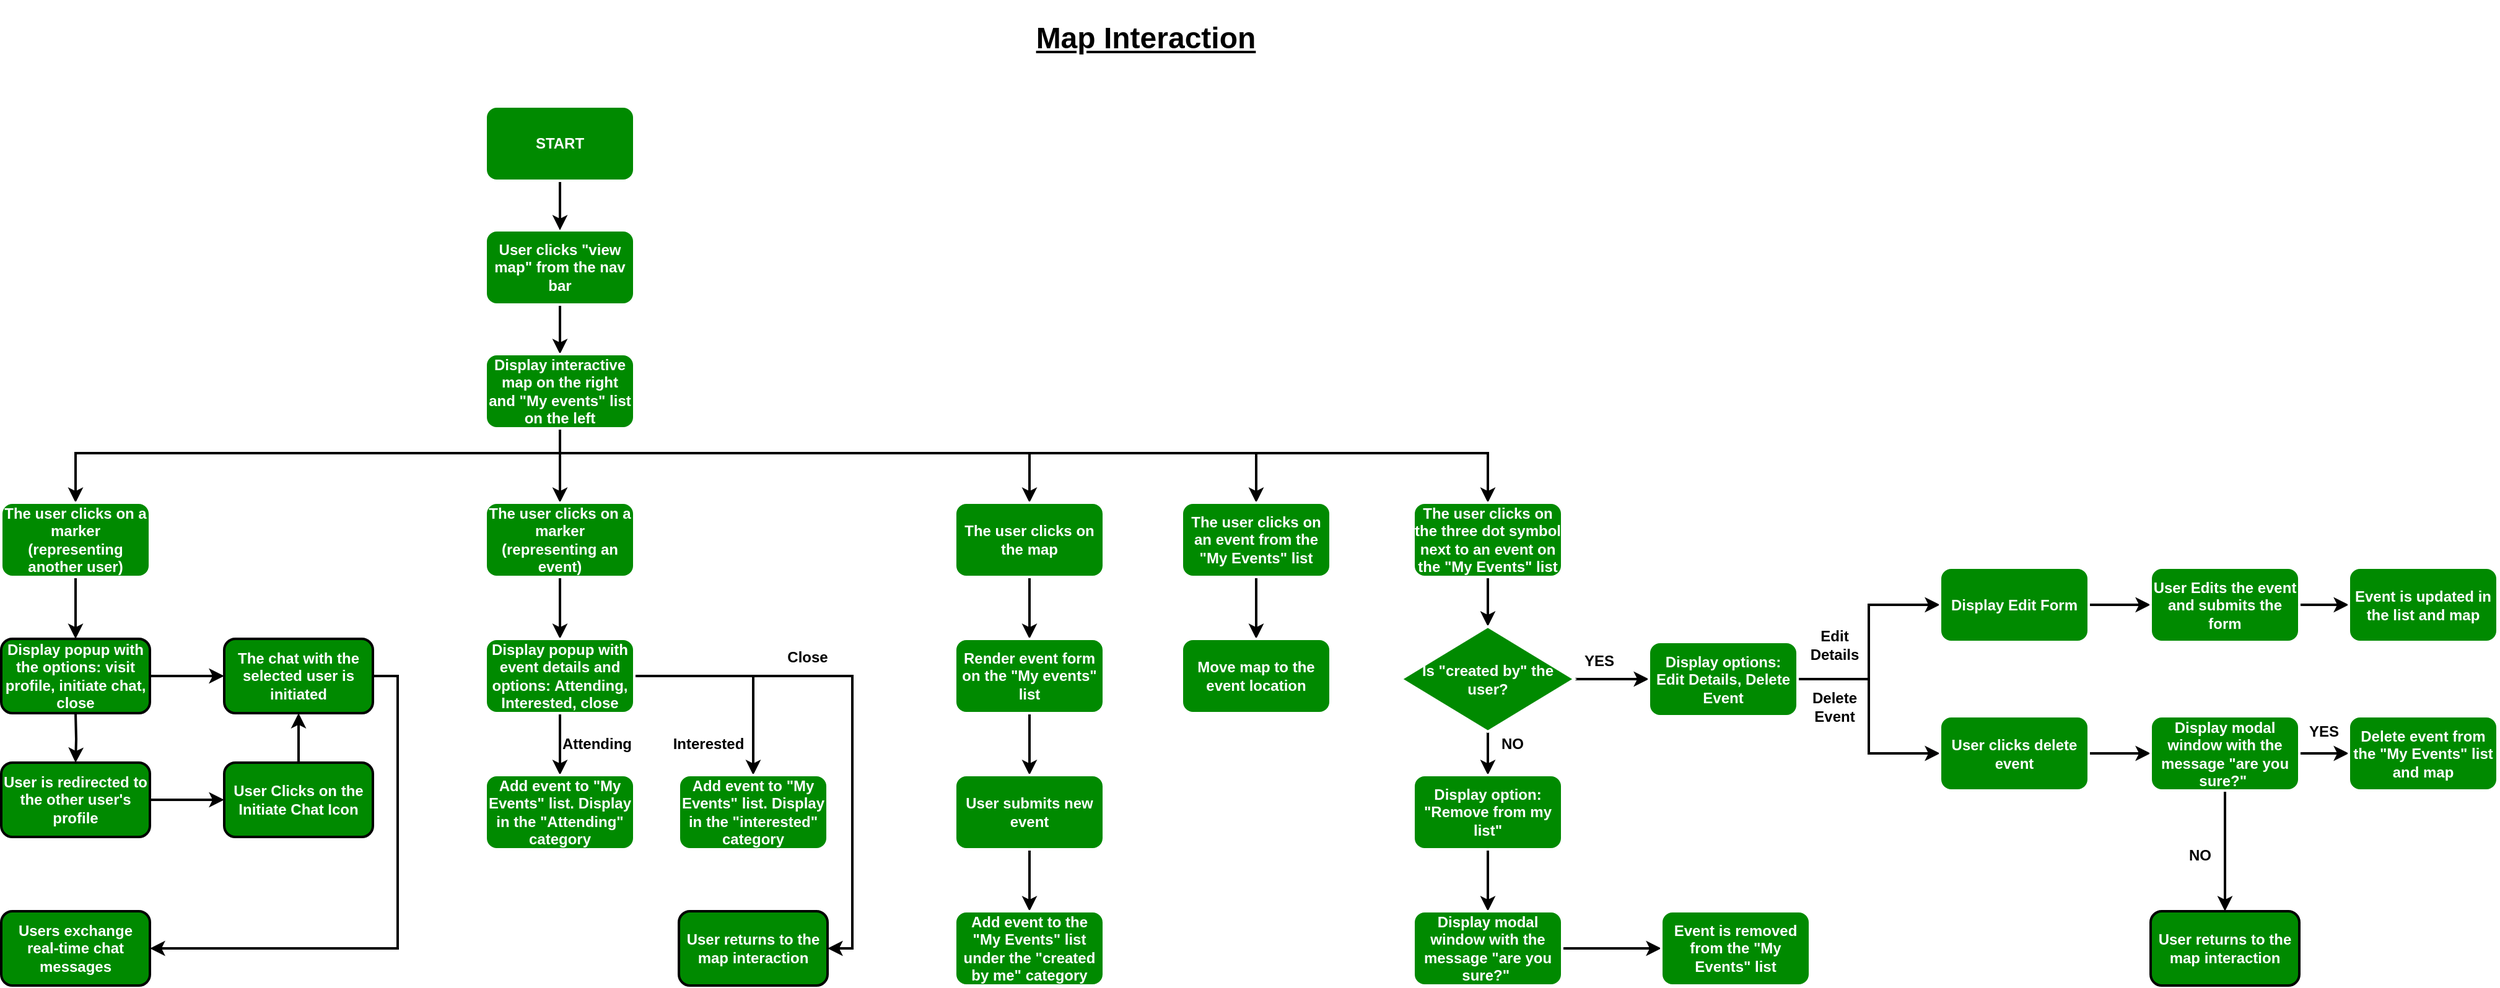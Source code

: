 <mxfile version="21.6.8" type="device">
  <diagram id="C5RBs43oDa-KdzZeNtuy" name="Page-1">
    <mxGraphModel dx="1430" dy="830" grid="1" gridSize="10" guides="1" tooltips="1" connect="1" arrows="1" fold="1" page="1" pageScale="1" pageWidth="2339" pageHeight="3300" math="0" shadow="0">
      <root>
        <mxCell id="WIyWlLk6GJQsqaUBKTNV-0" />
        <mxCell id="WIyWlLk6GJQsqaUBKTNV-1" parent="WIyWlLk6GJQsqaUBKTNV-0" />
        <mxCell id="cYiu2tUt7WA_hPtLnq-O-2" value="" style="edgeStyle=orthogonalEdgeStyle;rounded=0;orthogonalLoop=1;jettySize=auto;html=1;strokeWidth=2;" parent="WIyWlLk6GJQsqaUBKTNV-1" source="cYiu2tUt7WA_hPtLnq-O-0" target="cYiu2tUt7WA_hPtLnq-O-1" edge="1">
          <mxGeometry relative="1" as="geometry" />
        </mxCell>
        <mxCell id="cYiu2tUt7WA_hPtLnq-O-0" value="&lt;b&gt;User clicks &quot;view map&quot; from the nav bar&lt;/b&gt;" style="rounded=1;whiteSpace=wrap;html=1;fillColor=#008a00;fontColor=#ffffff;strokeColor=#FFFFFF;strokeWidth=2;" parent="WIyWlLk6GJQsqaUBKTNV-1" vertex="1">
          <mxGeometry x="636" y="190" width="120" height="60" as="geometry" />
        </mxCell>
        <mxCell id="cYiu2tUt7WA_hPtLnq-O-87" style="edgeStyle=orthogonalEdgeStyle;rounded=0;orthogonalLoop=1;jettySize=auto;html=1;exitX=0.5;exitY=1;exitDx=0;exitDy=0;entryX=0.5;entryY=0;entryDx=0;entryDy=0;strokeWidth=2;" parent="WIyWlLk6GJQsqaUBKTNV-1" source="cYiu2tUt7WA_hPtLnq-O-1" target="cYiu2tUt7WA_hPtLnq-O-3" edge="1">
          <mxGeometry relative="1" as="geometry">
            <Array as="points">
              <mxPoint x="696" y="370" />
              <mxPoint x="305" y="370" />
            </Array>
          </mxGeometry>
        </mxCell>
        <mxCell id="cYiu2tUt7WA_hPtLnq-O-88" style="edgeStyle=orthogonalEdgeStyle;rounded=0;orthogonalLoop=1;jettySize=auto;html=1;exitX=0.5;exitY=1;exitDx=0;exitDy=0;entryX=0.5;entryY=0;entryDx=0;entryDy=0;strokeWidth=2;" parent="WIyWlLk6GJQsqaUBKTNV-1" source="cYiu2tUt7WA_hPtLnq-O-1" target="cYiu2tUt7WA_hPtLnq-O-43" edge="1">
          <mxGeometry relative="1" as="geometry" />
        </mxCell>
        <mxCell id="cYiu2tUt7WA_hPtLnq-O-114" style="edgeStyle=orthogonalEdgeStyle;rounded=0;orthogonalLoop=1;jettySize=auto;html=1;exitX=0.5;exitY=1;exitDx=0;exitDy=0;entryX=0.5;entryY=0;entryDx=0;entryDy=0;strokeWidth=2;" parent="WIyWlLk6GJQsqaUBKTNV-1" source="cYiu2tUt7WA_hPtLnq-O-1" target="cYiu2tUt7WA_hPtLnq-O-50" edge="1">
          <mxGeometry relative="1" as="geometry">
            <Array as="points">
              <mxPoint x="696" y="370" />
              <mxPoint x="1075" y="370" />
            </Array>
          </mxGeometry>
        </mxCell>
        <mxCell id="cYiu2tUt7WA_hPtLnq-O-115" style="edgeStyle=orthogonalEdgeStyle;rounded=0;orthogonalLoop=1;jettySize=auto;html=1;exitX=0.5;exitY=1;exitDx=0;exitDy=0;entryX=0.5;entryY=0;entryDx=0;entryDy=0;strokeWidth=2;" parent="WIyWlLk6GJQsqaUBKTNV-1" source="cYiu2tUt7WA_hPtLnq-O-1" target="cYiu2tUt7WA_hPtLnq-O-42" edge="1">
          <mxGeometry relative="1" as="geometry">
            <Array as="points">
              <mxPoint x="696" y="370" />
              <mxPoint x="1258" y="370" />
            </Array>
          </mxGeometry>
        </mxCell>
        <mxCell id="cYiu2tUt7WA_hPtLnq-O-116" style="edgeStyle=orthogonalEdgeStyle;rounded=0;orthogonalLoop=1;jettySize=auto;html=1;exitX=0.5;exitY=1;exitDx=0;exitDy=0;entryX=0.5;entryY=0;entryDx=0;entryDy=0;strokeWidth=2;" parent="WIyWlLk6GJQsqaUBKTNV-1" source="cYiu2tUt7WA_hPtLnq-O-1" target="cYiu2tUt7WA_hPtLnq-O-89" edge="1">
          <mxGeometry relative="1" as="geometry">
            <Array as="points">
              <mxPoint x="696" y="370" />
              <mxPoint x="1445" y="370" />
            </Array>
          </mxGeometry>
        </mxCell>
        <mxCell id="cYiu2tUt7WA_hPtLnq-O-1" value="&lt;b&gt;Display interactive map on the right and &quot;My events&quot; list on the left&lt;/b&gt;" style="rounded=1;whiteSpace=wrap;html=1;fillColor=#008a00;fontColor=#ffffff;strokeColor=#FFFFFF;strokeWidth=2;" parent="WIyWlLk6GJQsqaUBKTNV-1" vertex="1">
          <mxGeometry x="636" y="290" width="120" height="60" as="geometry" />
        </mxCell>
        <mxCell id="cYiu2tUt7WA_hPtLnq-O-47" style="edgeStyle=orthogonalEdgeStyle;rounded=0;orthogonalLoop=1;jettySize=auto;html=1;exitX=0.5;exitY=1;exitDx=0;exitDy=0;entryX=0.5;entryY=0;entryDx=0;entryDy=0;strokeWidth=2;" parent="WIyWlLk6GJQsqaUBKTNV-1" source="cYiu2tUt7WA_hPtLnq-O-3" target="cYiu2tUt7WA_hPtLnq-O-21" edge="1">
          <mxGeometry relative="1" as="geometry" />
        </mxCell>
        <mxCell id="cYiu2tUt7WA_hPtLnq-O-3" value="&lt;b&gt;The user clicks on a marker (representing another user)&lt;/b&gt;" style="rounded=1;whiteSpace=wrap;html=1;fillColor=#008a00;fontColor=#ffffff;strokeColor=#FFFFFF;strokeWidth=2;" parent="WIyWlLk6GJQsqaUBKTNV-1" vertex="1">
          <mxGeometry x="245" y="410" width="120" height="60" as="geometry" />
        </mxCell>
        <mxCell id="cYiu2tUt7WA_hPtLnq-O-5" value="&lt;h1&gt;Map Interaction&lt;/h1&gt;" style="text;strokeColor=none;align=center;fillColor=none;html=1;verticalAlign=middle;whiteSpace=wrap;rounded=0;fontStyle=4;strokeWidth=2;" parent="WIyWlLk6GJQsqaUBKTNV-1" vertex="1">
          <mxGeometry x="1051" y="20" width="236" height="30" as="geometry" />
        </mxCell>
        <mxCell id="cYiu2tUt7WA_hPtLnq-O-9" value="" style="edgeStyle=orthogonalEdgeStyle;rounded=0;orthogonalLoop=1;jettySize=auto;html=1;strokeWidth=2;" parent="WIyWlLk6GJQsqaUBKTNV-1" source="cYiu2tUt7WA_hPtLnq-O-7" target="cYiu2tUt7WA_hPtLnq-O-0" edge="1">
          <mxGeometry relative="1" as="geometry" />
        </mxCell>
        <mxCell id="cYiu2tUt7WA_hPtLnq-O-7" value="&lt;b&gt;START&lt;/b&gt;" style="rounded=1;whiteSpace=wrap;html=1;fillColor=#008a00;fontColor=#ffffff;strokeColor=#FFFFFF;strokeWidth=2;" parent="WIyWlLk6GJQsqaUBKTNV-1" vertex="1">
          <mxGeometry x="636" y="90" width="120" height="60" as="geometry" />
        </mxCell>
        <mxCell id="cYiu2tUt7WA_hPtLnq-O-21" value="&lt;b&gt;Display popup with the options: visit profile, initiate chat, close&lt;/b&gt;" style="rounded=1;whiteSpace=wrap;html=1;strokeColor=default;fillColor=#008a00;fontColor=#ffffff;strokeWidth=2;" parent="WIyWlLk6GJQsqaUBKTNV-1" vertex="1">
          <mxGeometry x="245" y="520" width="120" height="60" as="geometry" />
        </mxCell>
        <mxCell id="cYiu2tUt7WA_hPtLnq-O-40" value="&lt;b&gt;User returns to the map interaction&lt;/b&gt;" style="rounded=1;whiteSpace=wrap;html=1;strokeColor=default;fillColor=#008a00;fontColor=#ffffff;strokeWidth=2;" parent="WIyWlLk6GJQsqaUBKTNV-1" vertex="1">
          <mxGeometry x="792" y="740" width="120" height="60" as="geometry" />
        </mxCell>
        <mxCell id="cYiu2tUt7WA_hPtLnq-O-83" value="" style="edgeStyle=orthogonalEdgeStyle;rounded=0;orthogonalLoop=1;jettySize=auto;html=1;strokeWidth=2;" parent="WIyWlLk6GJQsqaUBKTNV-1" source="cYiu2tUt7WA_hPtLnq-O-42" target="cYiu2tUt7WA_hPtLnq-O-82" edge="1">
          <mxGeometry relative="1" as="geometry" />
        </mxCell>
        <mxCell id="cYiu2tUt7WA_hPtLnq-O-42" value="&lt;b&gt;The user clicks on an event from the &quot;My Events&quot; list&lt;/b&gt;" style="rounded=1;whiteSpace=wrap;html=1;fillColor=#008a00;fontColor=#ffffff;strokeColor=#FFFFFF;strokeWidth=2;" parent="WIyWlLk6GJQsqaUBKTNV-1" vertex="1">
          <mxGeometry x="1198" y="410" width="120" height="60" as="geometry" />
        </mxCell>
        <mxCell id="cYiu2tUt7WA_hPtLnq-O-49" value="" style="edgeStyle=orthogonalEdgeStyle;rounded=0;orthogonalLoop=1;jettySize=auto;html=1;strokeWidth=2;" parent="WIyWlLk6GJQsqaUBKTNV-1" source="cYiu2tUt7WA_hPtLnq-O-43" target="cYiu2tUt7WA_hPtLnq-O-48" edge="1">
          <mxGeometry relative="1" as="geometry" />
        </mxCell>
        <mxCell id="cYiu2tUt7WA_hPtLnq-O-43" value="&lt;b&gt;The user clicks on a marker (representing an event)&lt;/b&gt;" style="rounded=1;whiteSpace=wrap;html=1;fillColor=#008a00;fontColor=#ffffff;strokeColor=#FFFFFF;strokeWidth=2;" parent="WIyWlLk6GJQsqaUBKTNV-1" vertex="1">
          <mxGeometry x="636" y="410" width="120" height="60" as="geometry" />
        </mxCell>
        <mxCell id="cYiu2tUt7WA_hPtLnq-O-54" value="" style="edgeStyle=orthogonalEdgeStyle;rounded=0;orthogonalLoop=1;jettySize=auto;html=1;strokeWidth=2;" parent="WIyWlLk6GJQsqaUBKTNV-1" source="cYiu2tUt7WA_hPtLnq-O-48" target="cYiu2tUt7WA_hPtLnq-O-53" edge="1">
          <mxGeometry relative="1" as="geometry" />
        </mxCell>
        <mxCell id="cYiu2tUt7WA_hPtLnq-O-57" value="" style="edgeStyle=orthogonalEdgeStyle;rounded=0;orthogonalLoop=1;jettySize=auto;html=1;strokeWidth=2;" parent="WIyWlLk6GJQsqaUBKTNV-1" source="cYiu2tUt7WA_hPtLnq-O-48" target="cYiu2tUt7WA_hPtLnq-O-56" edge="1">
          <mxGeometry relative="1" as="geometry" />
        </mxCell>
        <mxCell id="cYiu2tUt7WA_hPtLnq-O-62" style="edgeStyle=orthogonalEdgeStyle;rounded=0;orthogonalLoop=1;jettySize=auto;html=1;exitX=1;exitY=0.5;exitDx=0;exitDy=0;entryX=1;entryY=0.5;entryDx=0;entryDy=0;strokeWidth=2;" parent="WIyWlLk6GJQsqaUBKTNV-1" source="cYiu2tUt7WA_hPtLnq-O-48" target="cYiu2tUt7WA_hPtLnq-O-40" edge="1">
          <mxGeometry relative="1" as="geometry" />
        </mxCell>
        <mxCell id="cYiu2tUt7WA_hPtLnq-O-48" value="&lt;b&gt;Display popup with event details and options: Attending, Interested, close&lt;/b&gt;" style="rounded=1;whiteSpace=wrap;html=1;fillColor=#008a00;fontColor=#ffffff;strokeColor=#FFFFFF;strokeWidth=2;" parent="WIyWlLk6GJQsqaUBKTNV-1" vertex="1">
          <mxGeometry x="636" y="520" width="120" height="60" as="geometry" />
        </mxCell>
        <mxCell id="cYiu2tUt7WA_hPtLnq-O-65" value="" style="edgeStyle=orthogonalEdgeStyle;rounded=0;orthogonalLoop=1;jettySize=auto;html=1;strokeWidth=2;" parent="WIyWlLk6GJQsqaUBKTNV-1" source="cYiu2tUt7WA_hPtLnq-O-50" target="cYiu2tUt7WA_hPtLnq-O-64" edge="1">
          <mxGeometry relative="1" as="geometry" />
        </mxCell>
        <mxCell id="cYiu2tUt7WA_hPtLnq-O-50" value="&lt;b&gt;The user clicks on the map&lt;/b&gt;" style="rounded=1;whiteSpace=wrap;html=1;fillColor=#008a00;fontColor=#ffffff;strokeColor=#FFFFFF;strokeWidth=2;" parent="WIyWlLk6GJQsqaUBKTNV-1" vertex="1">
          <mxGeometry x="1015" y="410" width="120" height="60" as="geometry" />
        </mxCell>
        <mxCell id="cYiu2tUt7WA_hPtLnq-O-53" value="&lt;b&gt;Add event to &quot;My Events&quot; list. Display in the &quot;Attending&quot; category&lt;/b&gt;" style="rounded=1;whiteSpace=wrap;html=1;fillColor=#008a00;fontColor=#ffffff;strokeColor=#FFFFFF;strokeWidth=2;" parent="WIyWlLk6GJQsqaUBKTNV-1" vertex="1">
          <mxGeometry x="636" y="630" width="120" height="60" as="geometry" />
        </mxCell>
        <mxCell id="cYiu2tUt7WA_hPtLnq-O-55" value="&lt;b&gt;Attending&lt;/b&gt;" style="text;strokeColor=none;align=center;fillColor=none;html=1;verticalAlign=middle;whiteSpace=wrap;rounded=0;" parent="WIyWlLk6GJQsqaUBKTNV-1" vertex="1">
          <mxGeometry x="696" y="590" width="60" height="30" as="geometry" />
        </mxCell>
        <mxCell id="cYiu2tUt7WA_hPtLnq-O-56" value="&lt;b&gt;Add event to &quot;My Events&quot; list. Display in the &quot;interested&quot; category&lt;/b&gt;" style="rounded=1;whiteSpace=wrap;html=1;fillColor=#008a00;fontColor=#ffffff;strokeColor=#FFFFFF;strokeWidth=2;" parent="WIyWlLk6GJQsqaUBKTNV-1" vertex="1">
          <mxGeometry x="792" y="630" width="120" height="60" as="geometry" />
        </mxCell>
        <mxCell id="cYiu2tUt7WA_hPtLnq-O-58" value="&lt;b&gt;Interested&lt;/b&gt;" style="text;strokeColor=none;align=center;fillColor=none;html=1;verticalAlign=middle;whiteSpace=wrap;rounded=0;" parent="WIyWlLk6GJQsqaUBKTNV-1" vertex="1">
          <mxGeometry x="786" y="590" width="60" height="30" as="geometry" />
        </mxCell>
        <mxCell id="cYiu2tUt7WA_hPtLnq-O-63" value="&lt;b&gt;Close&lt;/b&gt;" style="text;strokeColor=none;align=center;fillColor=none;html=1;verticalAlign=middle;whiteSpace=wrap;rounded=0;" parent="WIyWlLk6GJQsqaUBKTNV-1" vertex="1">
          <mxGeometry x="866" y="520" width="60" height="30" as="geometry" />
        </mxCell>
        <mxCell id="cYiu2tUt7WA_hPtLnq-O-67" value="" style="edgeStyle=orthogonalEdgeStyle;rounded=0;orthogonalLoop=1;jettySize=auto;html=1;strokeWidth=2;" parent="WIyWlLk6GJQsqaUBKTNV-1" source="cYiu2tUt7WA_hPtLnq-O-64" target="cYiu2tUt7WA_hPtLnq-O-66" edge="1">
          <mxGeometry relative="1" as="geometry" />
        </mxCell>
        <mxCell id="cYiu2tUt7WA_hPtLnq-O-64" value="&lt;b&gt;Render event form on the &quot;My events&quot; list&lt;/b&gt;" style="rounded=1;whiteSpace=wrap;html=1;fillColor=#008a00;fontColor=#ffffff;strokeColor=#FFFFFF;strokeWidth=2;" parent="WIyWlLk6GJQsqaUBKTNV-1" vertex="1">
          <mxGeometry x="1015" y="520" width="120" height="60" as="geometry" />
        </mxCell>
        <mxCell id="cYiu2tUt7WA_hPtLnq-O-85" value="" style="edgeStyle=orthogonalEdgeStyle;rounded=0;orthogonalLoop=1;jettySize=auto;html=1;strokeWidth=2;" parent="WIyWlLk6GJQsqaUBKTNV-1" source="cYiu2tUt7WA_hPtLnq-O-66" target="cYiu2tUt7WA_hPtLnq-O-84" edge="1">
          <mxGeometry relative="1" as="geometry" />
        </mxCell>
        <mxCell id="cYiu2tUt7WA_hPtLnq-O-66" value="&lt;b&gt;User submits new event&lt;/b&gt;" style="rounded=1;whiteSpace=wrap;html=1;fillColor=#008a00;fontColor=#ffffff;strokeColor=#FFFFFF;strokeWidth=2;" parent="WIyWlLk6GJQsqaUBKTNV-1" vertex="1">
          <mxGeometry x="1015" y="630" width="120" height="60" as="geometry" />
        </mxCell>
        <mxCell id="cYiu2tUt7WA_hPtLnq-O-70" value="&lt;b&gt;Users exchange real-time chat messages&lt;/b&gt;" style="rounded=1;whiteSpace=wrap;html=1;strokeColor=default;fillColor=#008a00;fontColor=#ffffff;strokeWidth=2;" parent="WIyWlLk6GJQsqaUBKTNV-1" vertex="1">
          <mxGeometry x="245" y="740" width="120" height="60" as="geometry" />
        </mxCell>
        <mxCell id="cYiu2tUt7WA_hPtLnq-O-71" value="" style="edgeStyle=orthogonalEdgeStyle;rounded=0;orthogonalLoop=1;jettySize=auto;html=1;strokeColor=default;fillColor=#008a00;strokeWidth=2;" parent="WIyWlLk6GJQsqaUBKTNV-1" target="cYiu2tUt7WA_hPtLnq-O-75" edge="1">
          <mxGeometry relative="1" as="geometry">
            <mxPoint x="305" y="580.0" as="sourcePoint" />
          </mxGeometry>
        </mxCell>
        <mxCell id="cYiu2tUt7WA_hPtLnq-O-72" value="" style="edgeStyle=orthogonalEdgeStyle;rounded=0;orthogonalLoop=1;jettySize=auto;html=1;strokeColor=default;fillColor=#008a00;strokeWidth=2;" parent="WIyWlLk6GJQsqaUBKTNV-1" edge="1">
          <mxGeometry relative="1" as="geometry">
            <mxPoint x="425" y="550" as="targetPoint" />
            <mxPoint x="365" y="549.957" as="sourcePoint" />
          </mxGeometry>
        </mxCell>
        <mxCell id="cYiu2tUt7WA_hPtLnq-O-74" value="" style="edgeStyle=orthogonalEdgeStyle;rounded=0;orthogonalLoop=1;jettySize=auto;html=1;strokeColor=default;fillColor=#008a00;strokeWidth=2;" parent="WIyWlLk6GJQsqaUBKTNV-1" source="cYiu2tUt7WA_hPtLnq-O-75" target="cYiu2tUt7WA_hPtLnq-O-81" edge="1">
          <mxGeometry relative="1" as="geometry" />
        </mxCell>
        <mxCell id="cYiu2tUt7WA_hPtLnq-O-75" value="&lt;b&gt;User is redirected to the other user&#39;s profile&lt;/b&gt;" style="rounded=1;whiteSpace=wrap;html=1;strokeColor=default;fillColor=#008a00;fontColor=#ffffff;strokeWidth=2;" parent="WIyWlLk6GJQsqaUBKTNV-1" vertex="1">
          <mxGeometry x="245" y="620" width="120" height="60" as="geometry" />
        </mxCell>
        <mxCell id="cYiu2tUt7WA_hPtLnq-O-76" value="&lt;b&gt;Visit Profile&lt;/b&gt;" style="text;strokeColor=none;align=center;fillColor=none;html=1;verticalAlign=middle;whiteSpace=wrap;rounded=0;fontColor=#ffffff;strokeWidth=2;" parent="WIyWlLk6GJQsqaUBKTNV-1" vertex="1">
          <mxGeometry x="305" y="590" width="60" height="30" as="geometry" />
        </mxCell>
        <mxCell id="cYiu2tUt7WA_hPtLnq-O-77" value="&lt;b&gt;Initiate Chat&lt;/b&gt;" style="text;strokeColor=none;align=center;fillColor=none;html=1;verticalAlign=middle;whiteSpace=wrap;rounded=0;fontColor=#ffffff;strokeWidth=2;" parent="WIyWlLk6GJQsqaUBKTNV-1" vertex="1">
          <mxGeometry x="365" y="520" width="60" height="30" as="geometry" />
        </mxCell>
        <mxCell id="cYiu2tUt7WA_hPtLnq-O-78" style="edgeStyle=orthogonalEdgeStyle;rounded=0;orthogonalLoop=1;jettySize=auto;html=1;exitX=1;exitY=0.5;exitDx=0;exitDy=0;entryX=1;entryY=0.5;entryDx=0;entryDy=0;strokeColor=default;fillColor=#008a00;strokeWidth=2;" parent="WIyWlLk6GJQsqaUBKTNV-1" source="cYiu2tUt7WA_hPtLnq-O-79" target="cYiu2tUt7WA_hPtLnq-O-70" edge="1">
          <mxGeometry relative="1" as="geometry" />
        </mxCell>
        <mxCell id="cYiu2tUt7WA_hPtLnq-O-79" value="&lt;b&gt;The chat with the selected user is initiated&lt;/b&gt;" style="rounded=1;whiteSpace=wrap;html=1;strokeColor=default;fillColor=#008a00;fontColor=#ffffff;strokeWidth=2;" parent="WIyWlLk6GJQsqaUBKTNV-1" vertex="1">
          <mxGeometry x="425" y="520" width="120" height="60" as="geometry" />
        </mxCell>
        <mxCell id="cYiu2tUt7WA_hPtLnq-O-80" value="" style="edgeStyle=orthogonalEdgeStyle;rounded=0;orthogonalLoop=1;jettySize=auto;html=1;strokeColor=default;fillColor=#008a00;strokeWidth=2;" parent="WIyWlLk6GJQsqaUBKTNV-1" source="cYiu2tUt7WA_hPtLnq-O-81" target="cYiu2tUt7WA_hPtLnq-O-79" edge="1">
          <mxGeometry relative="1" as="geometry" />
        </mxCell>
        <mxCell id="cYiu2tUt7WA_hPtLnq-O-81" value="&lt;b&gt;User Clicks on the Initiate Chat Icon&lt;/b&gt;" style="rounded=1;whiteSpace=wrap;html=1;strokeColor=default;fillColor=#008a00;fontColor=#ffffff;strokeWidth=2;" parent="WIyWlLk6GJQsqaUBKTNV-1" vertex="1">
          <mxGeometry x="425" y="620" width="120" height="60" as="geometry" />
        </mxCell>
        <mxCell id="cYiu2tUt7WA_hPtLnq-O-82" value="&lt;b&gt;Move map to the event location&lt;/b&gt;" style="rounded=1;whiteSpace=wrap;html=1;fillColor=#008a00;fontColor=#ffffff;strokeColor=#FFFFFF;strokeWidth=2;" parent="WIyWlLk6GJQsqaUBKTNV-1" vertex="1">
          <mxGeometry x="1198" y="520" width="120" height="60" as="geometry" />
        </mxCell>
        <mxCell id="cYiu2tUt7WA_hPtLnq-O-84" value="&lt;b&gt;Add event to the &quot;My Events&quot; list under the &quot;created by me&quot; category&lt;/b&gt;" style="rounded=1;whiteSpace=wrap;html=1;fillColor=#008a00;fontColor=#ffffff;strokeColor=#FFFFFF;strokeWidth=2;" parent="WIyWlLk6GJQsqaUBKTNV-1" vertex="1">
          <mxGeometry x="1015" y="740" width="120" height="60" as="geometry" />
        </mxCell>
        <mxCell id="cYiu2tUt7WA_hPtLnq-O-96" style="edgeStyle=orthogonalEdgeStyle;rounded=0;orthogonalLoop=1;jettySize=auto;html=1;exitX=0.5;exitY=1;exitDx=0;exitDy=0;entryX=0.5;entryY=0;entryDx=0;entryDy=0;strokeWidth=2;" parent="WIyWlLk6GJQsqaUBKTNV-1" source="cYiu2tUt7WA_hPtLnq-O-89" target="cYiu2tUt7WA_hPtLnq-O-95" edge="1">
          <mxGeometry relative="1" as="geometry" />
        </mxCell>
        <mxCell id="cYiu2tUt7WA_hPtLnq-O-89" value="&lt;b&gt;The user clicks on the three dot symbol next to an event on the &quot;My Events&quot; list&lt;/b&gt;" style="rounded=1;whiteSpace=wrap;html=1;fillColor=#008a00;fontColor=#ffffff;strokeColor=#FFFFFF;strokeWidth=2;" parent="WIyWlLk6GJQsqaUBKTNV-1" vertex="1">
          <mxGeometry x="1385" y="410" width="120" height="60" as="geometry" />
        </mxCell>
        <mxCell id="cYiu2tUt7WA_hPtLnq-O-98" value="" style="edgeStyle=orthogonalEdgeStyle;rounded=0;orthogonalLoop=1;jettySize=auto;html=1;strokeWidth=2;" parent="WIyWlLk6GJQsqaUBKTNV-1" source="cYiu2tUt7WA_hPtLnq-O-95" target="cYiu2tUt7WA_hPtLnq-O-97" edge="1">
          <mxGeometry relative="1" as="geometry" />
        </mxCell>
        <mxCell id="cYiu2tUt7WA_hPtLnq-O-109" style="edgeStyle=orthogonalEdgeStyle;rounded=0;orthogonalLoop=1;jettySize=auto;html=1;exitX=0.5;exitY=1;exitDx=0;exitDy=0;entryX=0.5;entryY=0;entryDx=0;entryDy=0;strokeWidth=2;" parent="WIyWlLk6GJQsqaUBKTNV-1" source="cYiu2tUt7WA_hPtLnq-O-95" target="cYiu2tUt7WA_hPtLnq-O-108" edge="1">
          <mxGeometry relative="1" as="geometry" />
        </mxCell>
        <mxCell id="cYiu2tUt7WA_hPtLnq-O-95" value="&lt;b&gt;Is &quot;created by&quot; the user?&lt;/b&gt;" style="rhombus;whiteSpace=wrap;html=1;fillColor=#008a00;fontColor=#ffffff;strokeColor=#FFFFFF;strokeWidth=2;" parent="WIyWlLk6GJQsqaUBKTNV-1" vertex="1">
          <mxGeometry x="1375" y="510" width="140" height="85" as="geometry" />
        </mxCell>
        <mxCell id="cYiu2tUt7WA_hPtLnq-O-103" value="" style="edgeStyle=orthogonalEdgeStyle;rounded=0;orthogonalLoop=1;jettySize=auto;html=1;strokeWidth=2;" parent="WIyWlLk6GJQsqaUBKTNV-1" source="cYiu2tUt7WA_hPtLnq-O-97" target="cYiu2tUt7WA_hPtLnq-O-102" edge="1">
          <mxGeometry relative="1" as="geometry" />
        </mxCell>
        <mxCell id="PWfCQxoQApwrOKBlC048-6" style="edgeStyle=orthogonalEdgeStyle;rounded=0;orthogonalLoop=1;jettySize=auto;html=1;exitX=1;exitY=0.5;exitDx=0;exitDy=0;entryX=0;entryY=0.5;entryDx=0;entryDy=0;strokeWidth=2;" parent="WIyWlLk6GJQsqaUBKTNV-1" source="cYiu2tUt7WA_hPtLnq-O-97" target="PWfCQxoQApwrOKBlC048-5" edge="1">
          <mxGeometry relative="1" as="geometry" />
        </mxCell>
        <mxCell id="cYiu2tUt7WA_hPtLnq-O-97" value="&lt;b&gt;Display options: Edit Details, Delete Event&lt;/b&gt;" style="rounded=1;whiteSpace=wrap;html=1;fillColor=#008a00;strokeColor=#FFFFFF;fontColor=#ffffff;strokeWidth=2;" parent="WIyWlLk6GJQsqaUBKTNV-1" vertex="1">
          <mxGeometry x="1575" y="522.5" width="120" height="60" as="geometry" />
        </mxCell>
        <mxCell id="cYiu2tUt7WA_hPtLnq-O-101" value="&lt;b&gt;YES&lt;/b&gt;" style="text;strokeColor=none;align=center;fillColor=none;html=1;verticalAlign=middle;whiteSpace=wrap;rounded=0;" parent="WIyWlLk6GJQsqaUBKTNV-1" vertex="1">
          <mxGeometry x="1505" y="522.5" width="60" height="30" as="geometry" />
        </mxCell>
        <mxCell id="cYiu2tUt7WA_hPtLnq-O-105" value="" style="edgeStyle=orthogonalEdgeStyle;rounded=0;orthogonalLoop=1;jettySize=auto;html=1;strokeWidth=2;" parent="WIyWlLk6GJQsqaUBKTNV-1" source="cYiu2tUt7WA_hPtLnq-O-102" target="cYiu2tUt7WA_hPtLnq-O-104" edge="1">
          <mxGeometry relative="1" as="geometry" />
        </mxCell>
        <mxCell id="cYiu2tUt7WA_hPtLnq-O-102" value="&lt;b&gt;Display Edit Form&lt;/b&gt;" style="rounded=1;whiteSpace=wrap;html=1;fillColor=#008a00;strokeColor=#FFFFFF;fontColor=#ffffff;strokeWidth=2;" parent="WIyWlLk6GJQsqaUBKTNV-1" vertex="1">
          <mxGeometry x="1810" y="462.5" width="120" height="60" as="geometry" />
        </mxCell>
        <mxCell id="PWfCQxoQApwrOKBlC048-3" value="" style="edgeStyle=orthogonalEdgeStyle;rounded=0;orthogonalLoop=1;jettySize=auto;html=1;strokeWidth=2;" parent="WIyWlLk6GJQsqaUBKTNV-1" source="cYiu2tUt7WA_hPtLnq-O-104" target="PWfCQxoQApwrOKBlC048-2" edge="1">
          <mxGeometry relative="1" as="geometry" />
        </mxCell>
        <mxCell id="cYiu2tUt7WA_hPtLnq-O-104" value="&lt;b&gt;User Edits the event and submits the form&lt;/b&gt;" style="rounded=1;whiteSpace=wrap;html=1;fillColor=#008a00;strokeColor=#FFFFFF;fontColor=#ffffff;strokeWidth=2;" parent="WIyWlLk6GJQsqaUBKTNV-1" vertex="1">
          <mxGeometry x="1980" y="462.5" width="120" height="60" as="geometry" />
        </mxCell>
        <mxCell id="cYiu2tUt7WA_hPtLnq-O-107" value="&lt;b&gt;NO&lt;/b&gt;" style="text;strokeColor=none;align=center;fillColor=none;html=1;verticalAlign=middle;whiteSpace=wrap;rounded=0;" parent="WIyWlLk6GJQsqaUBKTNV-1" vertex="1">
          <mxGeometry x="1435" y="590" width="60" height="30" as="geometry" />
        </mxCell>
        <mxCell id="cYiu2tUt7WA_hPtLnq-O-111" value="" style="edgeStyle=orthogonalEdgeStyle;rounded=0;orthogonalLoop=1;jettySize=auto;html=1;strokeWidth=2;" parent="WIyWlLk6GJQsqaUBKTNV-1" source="cYiu2tUt7WA_hPtLnq-O-108" target="cYiu2tUt7WA_hPtLnq-O-110" edge="1">
          <mxGeometry relative="1" as="geometry" />
        </mxCell>
        <mxCell id="cYiu2tUt7WA_hPtLnq-O-108" value="&lt;b&gt;Display option: &quot;Remove from my list&quot;&lt;/b&gt;" style="rounded=1;whiteSpace=wrap;html=1;fillColor=#008a00;strokeColor=#FFFFFF;fontColor=#ffffff;strokeWidth=2;" parent="WIyWlLk6GJQsqaUBKTNV-1" vertex="1">
          <mxGeometry x="1385" y="630" width="120" height="60" as="geometry" />
        </mxCell>
        <mxCell id="cYiu2tUt7WA_hPtLnq-O-118" value="" style="edgeStyle=orthogonalEdgeStyle;rounded=0;orthogonalLoop=1;jettySize=auto;html=1;strokeWidth=2;" parent="WIyWlLk6GJQsqaUBKTNV-1" source="cYiu2tUt7WA_hPtLnq-O-110" target="cYiu2tUt7WA_hPtLnq-O-117" edge="1">
          <mxGeometry relative="1" as="geometry" />
        </mxCell>
        <mxCell id="cYiu2tUt7WA_hPtLnq-O-110" value="&lt;b&gt;Display modal window with the message &quot;are you sure?&quot;&amp;nbsp;&lt;/b&gt;" style="rounded=1;whiteSpace=wrap;html=1;fillColor=#008a00;strokeColor=#FFFFFF;fontColor=#ffffff;strokeWidth=2;" parent="WIyWlLk6GJQsqaUBKTNV-1" vertex="1">
          <mxGeometry x="1385" y="740" width="120" height="60" as="geometry" />
        </mxCell>
        <mxCell id="cYiu2tUt7WA_hPtLnq-O-117" value="&lt;b&gt;Event is removed from the &quot;My Events&quot; list&lt;/b&gt;" style="rounded=1;whiteSpace=wrap;html=1;fillColor=#008a00;strokeColor=#FFFFFF;fontColor=#ffffff;strokeWidth=2;" parent="WIyWlLk6GJQsqaUBKTNV-1" vertex="1">
          <mxGeometry x="1585" y="740" width="120" height="60" as="geometry" />
        </mxCell>
        <mxCell id="PWfCQxoQApwrOKBlC048-0" value="&lt;b&gt;Delete Event&lt;/b&gt;" style="text;strokeColor=none;align=center;fillColor=none;html=1;verticalAlign=middle;whiteSpace=wrap;rounded=0;" parent="WIyWlLk6GJQsqaUBKTNV-1" vertex="1">
          <mxGeometry x="1695" y="560" width="60" height="30" as="geometry" />
        </mxCell>
        <mxCell id="PWfCQxoQApwrOKBlC048-1" value="&lt;b&gt;Edit Details&lt;/b&gt;" style="text;strokeColor=none;align=center;fillColor=none;html=1;verticalAlign=middle;whiteSpace=wrap;rounded=0;" parent="WIyWlLk6GJQsqaUBKTNV-1" vertex="1">
          <mxGeometry x="1695" y="510" width="60" height="30" as="geometry" />
        </mxCell>
        <mxCell id="PWfCQxoQApwrOKBlC048-2" value="&lt;b&gt;Event is updated in the list and map&lt;/b&gt;" style="rounded=1;whiteSpace=wrap;html=1;fillColor=#008a00;strokeColor=#FFFFFF;fontColor=#ffffff;strokeWidth=2;" parent="WIyWlLk6GJQsqaUBKTNV-1" vertex="1">
          <mxGeometry x="2140" y="462.5" width="120" height="60" as="geometry" />
        </mxCell>
        <mxCell id="PWfCQxoQApwrOKBlC048-8" value="" style="edgeStyle=orthogonalEdgeStyle;rounded=0;orthogonalLoop=1;jettySize=auto;html=1;strokeWidth=2;" parent="WIyWlLk6GJQsqaUBKTNV-1" source="PWfCQxoQApwrOKBlC048-5" target="PWfCQxoQApwrOKBlC048-7" edge="1">
          <mxGeometry relative="1" as="geometry" />
        </mxCell>
        <mxCell id="PWfCQxoQApwrOKBlC048-5" value="&lt;b&gt;User clicks delete event&lt;/b&gt;" style="rounded=1;whiteSpace=wrap;html=1;fillColor=#008a00;strokeColor=#FFFFFF;fontColor=#ffffff;strokeWidth=2;" parent="WIyWlLk6GJQsqaUBKTNV-1" vertex="1">
          <mxGeometry x="1810" y="582.5" width="120" height="60" as="geometry" />
        </mxCell>
        <mxCell id="PWfCQxoQApwrOKBlC048-10" value="" style="edgeStyle=orthogonalEdgeStyle;rounded=0;orthogonalLoop=1;jettySize=auto;html=1;strokeWidth=2;" parent="WIyWlLk6GJQsqaUBKTNV-1" source="PWfCQxoQApwrOKBlC048-7" target="PWfCQxoQApwrOKBlC048-9" edge="1">
          <mxGeometry relative="1" as="geometry" />
        </mxCell>
        <mxCell id="PWfCQxoQApwrOKBlC048-12" value="" style="edgeStyle=orthogonalEdgeStyle;rounded=0;orthogonalLoop=1;jettySize=auto;html=1;strokeWidth=2;" parent="WIyWlLk6GJQsqaUBKTNV-1" source="PWfCQxoQApwrOKBlC048-7" edge="1">
          <mxGeometry relative="1" as="geometry">
            <mxPoint x="2040" y="740" as="targetPoint" />
          </mxGeometry>
        </mxCell>
        <mxCell id="PWfCQxoQApwrOKBlC048-7" value="&lt;b&gt;Display modal window with the message &quot;are you sure?&quot;&amp;nbsp;&lt;/b&gt;" style="rounded=1;whiteSpace=wrap;html=1;fillColor=#008a00;strokeColor=#FFFFFF;fontColor=#ffffff;strokeWidth=2;" parent="WIyWlLk6GJQsqaUBKTNV-1" vertex="1">
          <mxGeometry x="1980" y="582.5" width="120" height="60" as="geometry" />
        </mxCell>
        <mxCell id="PWfCQxoQApwrOKBlC048-9" value="&lt;b&gt;Delete event from the &quot;My Events&quot; list and map&lt;/b&gt;" style="rounded=1;whiteSpace=wrap;html=1;fillColor=#008a00;strokeColor=#FFFFFF;fontColor=#ffffff;strokeWidth=2;" parent="WIyWlLk6GJQsqaUBKTNV-1" vertex="1">
          <mxGeometry x="2140" y="582.5" width="120" height="60" as="geometry" />
        </mxCell>
        <mxCell id="PWfCQxoQApwrOKBlC048-13" value="&lt;b&gt;NO&lt;/b&gt;" style="text;strokeColor=none;align=center;fillColor=none;html=1;verticalAlign=middle;whiteSpace=wrap;rounded=0;" parent="WIyWlLk6GJQsqaUBKTNV-1" vertex="1">
          <mxGeometry x="1990" y="680" width="60" height="30" as="geometry" />
        </mxCell>
        <mxCell id="PWfCQxoQApwrOKBlC048-14" value="&lt;b&gt;YES&lt;/b&gt;" style="text;strokeColor=none;align=center;fillColor=none;html=1;verticalAlign=middle;whiteSpace=wrap;rounded=0;" parent="WIyWlLk6GJQsqaUBKTNV-1" vertex="1">
          <mxGeometry x="2090" y="580" width="60" height="30" as="geometry" />
        </mxCell>
        <mxCell id="PWfCQxoQApwrOKBlC048-15" value="&lt;b&gt;User returns to the map interaction&lt;/b&gt;" style="rounded=1;whiteSpace=wrap;html=1;strokeColor=default;fillColor=#008a00;fontColor=#ffffff;strokeWidth=2;" parent="WIyWlLk6GJQsqaUBKTNV-1" vertex="1">
          <mxGeometry x="1980" y="740" width="120" height="60" as="geometry" />
        </mxCell>
      </root>
    </mxGraphModel>
  </diagram>
</mxfile>
